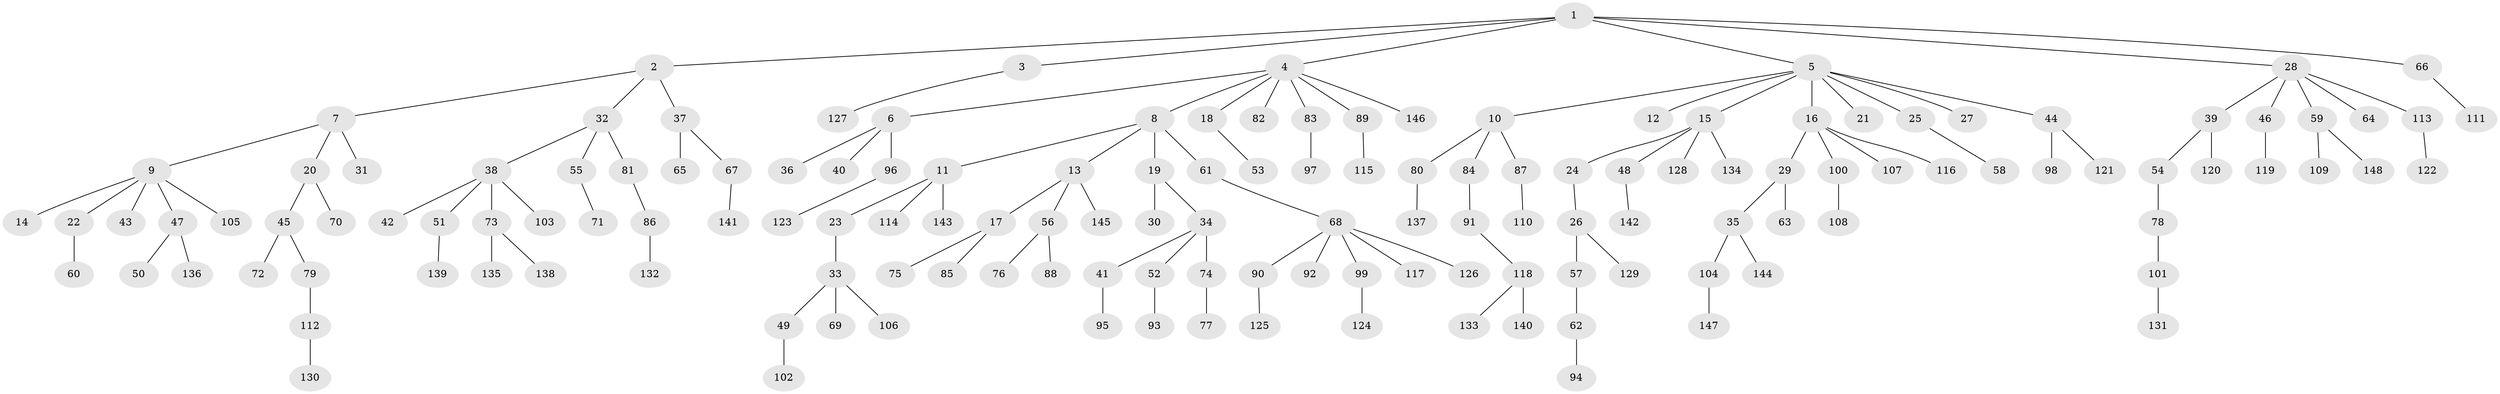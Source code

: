 // Generated by graph-tools (version 1.1) at 2025/11/02/27/25 16:11:28]
// undirected, 148 vertices, 147 edges
graph export_dot {
graph [start="1"]
  node [color=gray90,style=filled];
  1;
  2;
  3;
  4;
  5;
  6;
  7;
  8;
  9;
  10;
  11;
  12;
  13;
  14;
  15;
  16;
  17;
  18;
  19;
  20;
  21;
  22;
  23;
  24;
  25;
  26;
  27;
  28;
  29;
  30;
  31;
  32;
  33;
  34;
  35;
  36;
  37;
  38;
  39;
  40;
  41;
  42;
  43;
  44;
  45;
  46;
  47;
  48;
  49;
  50;
  51;
  52;
  53;
  54;
  55;
  56;
  57;
  58;
  59;
  60;
  61;
  62;
  63;
  64;
  65;
  66;
  67;
  68;
  69;
  70;
  71;
  72;
  73;
  74;
  75;
  76;
  77;
  78;
  79;
  80;
  81;
  82;
  83;
  84;
  85;
  86;
  87;
  88;
  89;
  90;
  91;
  92;
  93;
  94;
  95;
  96;
  97;
  98;
  99;
  100;
  101;
  102;
  103;
  104;
  105;
  106;
  107;
  108;
  109;
  110;
  111;
  112;
  113;
  114;
  115;
  116;
  117;
  118;
  119;
  120;
  121;
  122;
  123;
  124;
  125;
  126;
  127;
  128;
  129;
  130;
  131;
  132;
  133;
  134;
  135;
  136;
  137;
  138;
  139;
  140;
  141;
  142;
  143;
  144;
  145;
  146;
  147;
  148;
  1 -- 2;
  1 -- 3;
  1 -- 4;
  1 -- 5;
  1 -- 28;
  1 -- 66;
  2 -- 7;
  2 -- 32;
  2 -- 37;
  3 -- 127;
  4 -- 6;
  4 -- 8;
  4 -- 18;
  4 -- 82;
  4 -- 83;
  4 -- 89;
  4 -- 146;
  5 -- 10;
  5 -- 12;
  5 -- 15;
  5 -- 16;
  5 -- 21;
  5 -- 25;
  5 -- 27;
  5 -- 44;
  6 -- 36;
  6 -- 40;
  6 -- 96;
  7 -- 9;
  7 -- 20;
  7 -- 31;
  8 -- 11;
  8 -- 13;
  8 -- 19;
  8 -- 61;
  9 -- 14;
  9 -- 22;
  9 -- 43;
  9 -- 47;
  9 -- 105;
  10 -- 80;
  10 -- 84;
  10 -- 87;
  11 -- 23;
  11 -- 114;
  11 -- 143;
  13 -- 17;
  13 -- 56;
  13 -- 145;
  15 -- 24;
  15 -- 48;
  15 -- 128;
  15 -- 134;
  16 -- 29;
  16 -- 100;
  16 -- 107;
  16 -- 116;
  17 -- 75;
  17 -- 85;
  18 -- 53;
  19 -- 30;
  19 -- 34;
  20 -- 45;
  20 -- 70;
  22 -- 60;
  23 -- 33;
  24 -- 26;
  25 -- 58;
  26 -- 57;
  26 -- 129;
  28 -- 39;
  28 -- 46;
  28 -- 59;
  28 -- 64;
  28 -- 113;
  29 -- 35;
  29 -- 63;
  32 -- 38;
  32 -- 55;
  32 -- 81;
  33 -- 49;
  33 -- 69;
  33 -- 106;
  34 -- 41;
  34 -- 52;
  34 -- 74;
  35 -- 104;
  35 -- 144;
  37 -- 65;
  37 -- 67;
  38 -- 42;
  38 -- 51;
  38 -- 73;
  38 -- 103;
  39 -- 54;
  39 -- 120;
  41 -- 95;
  44 -- 98;
  44 -- 121;
  45 -- 72;
  45 -- 79;
  46 -- 119;
  47 -- 50;
  47 -- 136;
  48 -- 142;
  49 -- 102;
  51 -- 139;
  52 -- 93;
  54 -- 78;
  55 -- 71;
  56 -- 76;
  56 -- 88;
  57 -- 62;
  59 -- 109;
  59 -- 148;
  61 -- 68;
  62 -- 94;
  66 -- 111;
  67 -- 141;
  68 -- 90;
  68 -- 92;
  68 -- 99;
  68 -- 117;
  68 -- 126;
  73 -- 135;
  73 -- 138;
  74 -- 77;
  78 -- 101;
  79 -- 112;
  80 -- 137;
  81 -- 86;
  83 -- 97;
  84 -- 91;
  86 -- 132;
  87 -- 110;
  89 -- 115;
  90 -- 125;
  91 -- 118;
  96 -- 123;
  99 -- 124;
  100 -- 108;
  101 -- 131;
  104 -- 147;
  112 -- 130;
  113 -- 122;
  118 -- 133;
  118 -- 140;
}
